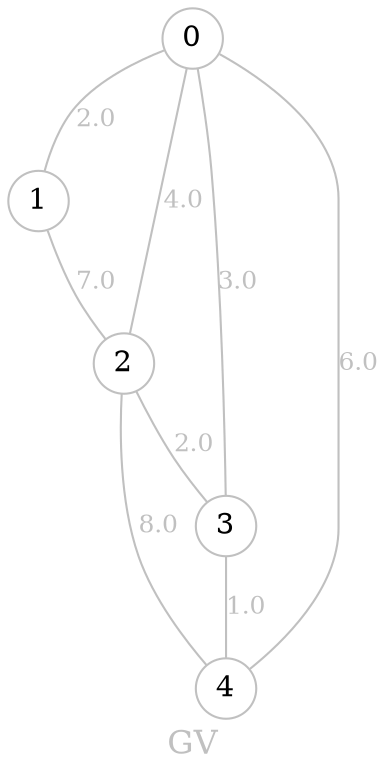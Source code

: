 graph GV {
	graph [bgcolor="#ffffff00" fontcolor=grey fontsize=16 label=GV overlap=false]
	node [color=grey fixedsize=true fontsize=14 shape=circle style=filled width=0.4]
	edge [arrowsize=0.7 color=grey fontcolor=grey fontsize=12]
	node [fillcolor="#ffffff"]
	0
	node [fillcolor="#ffffff"]
	1
	node [fillcolor="#ffffff"]
	2
	node [fillcolor="#ffffff"]
	3
	node [fillcolor="#ffffff"]
	4
	0 -- 1 [label=2.0]
	0 -- 2 [label=4.0]
	0 -- 3 [label=3.0]
	0 -- 4 [label=6.0]
	1 -- 2 [label=7.0]
	2 -- 3 [label=2.0]
	2 -- 4 [label=8.0]
	3 -- 4 [label=1.0]
}
